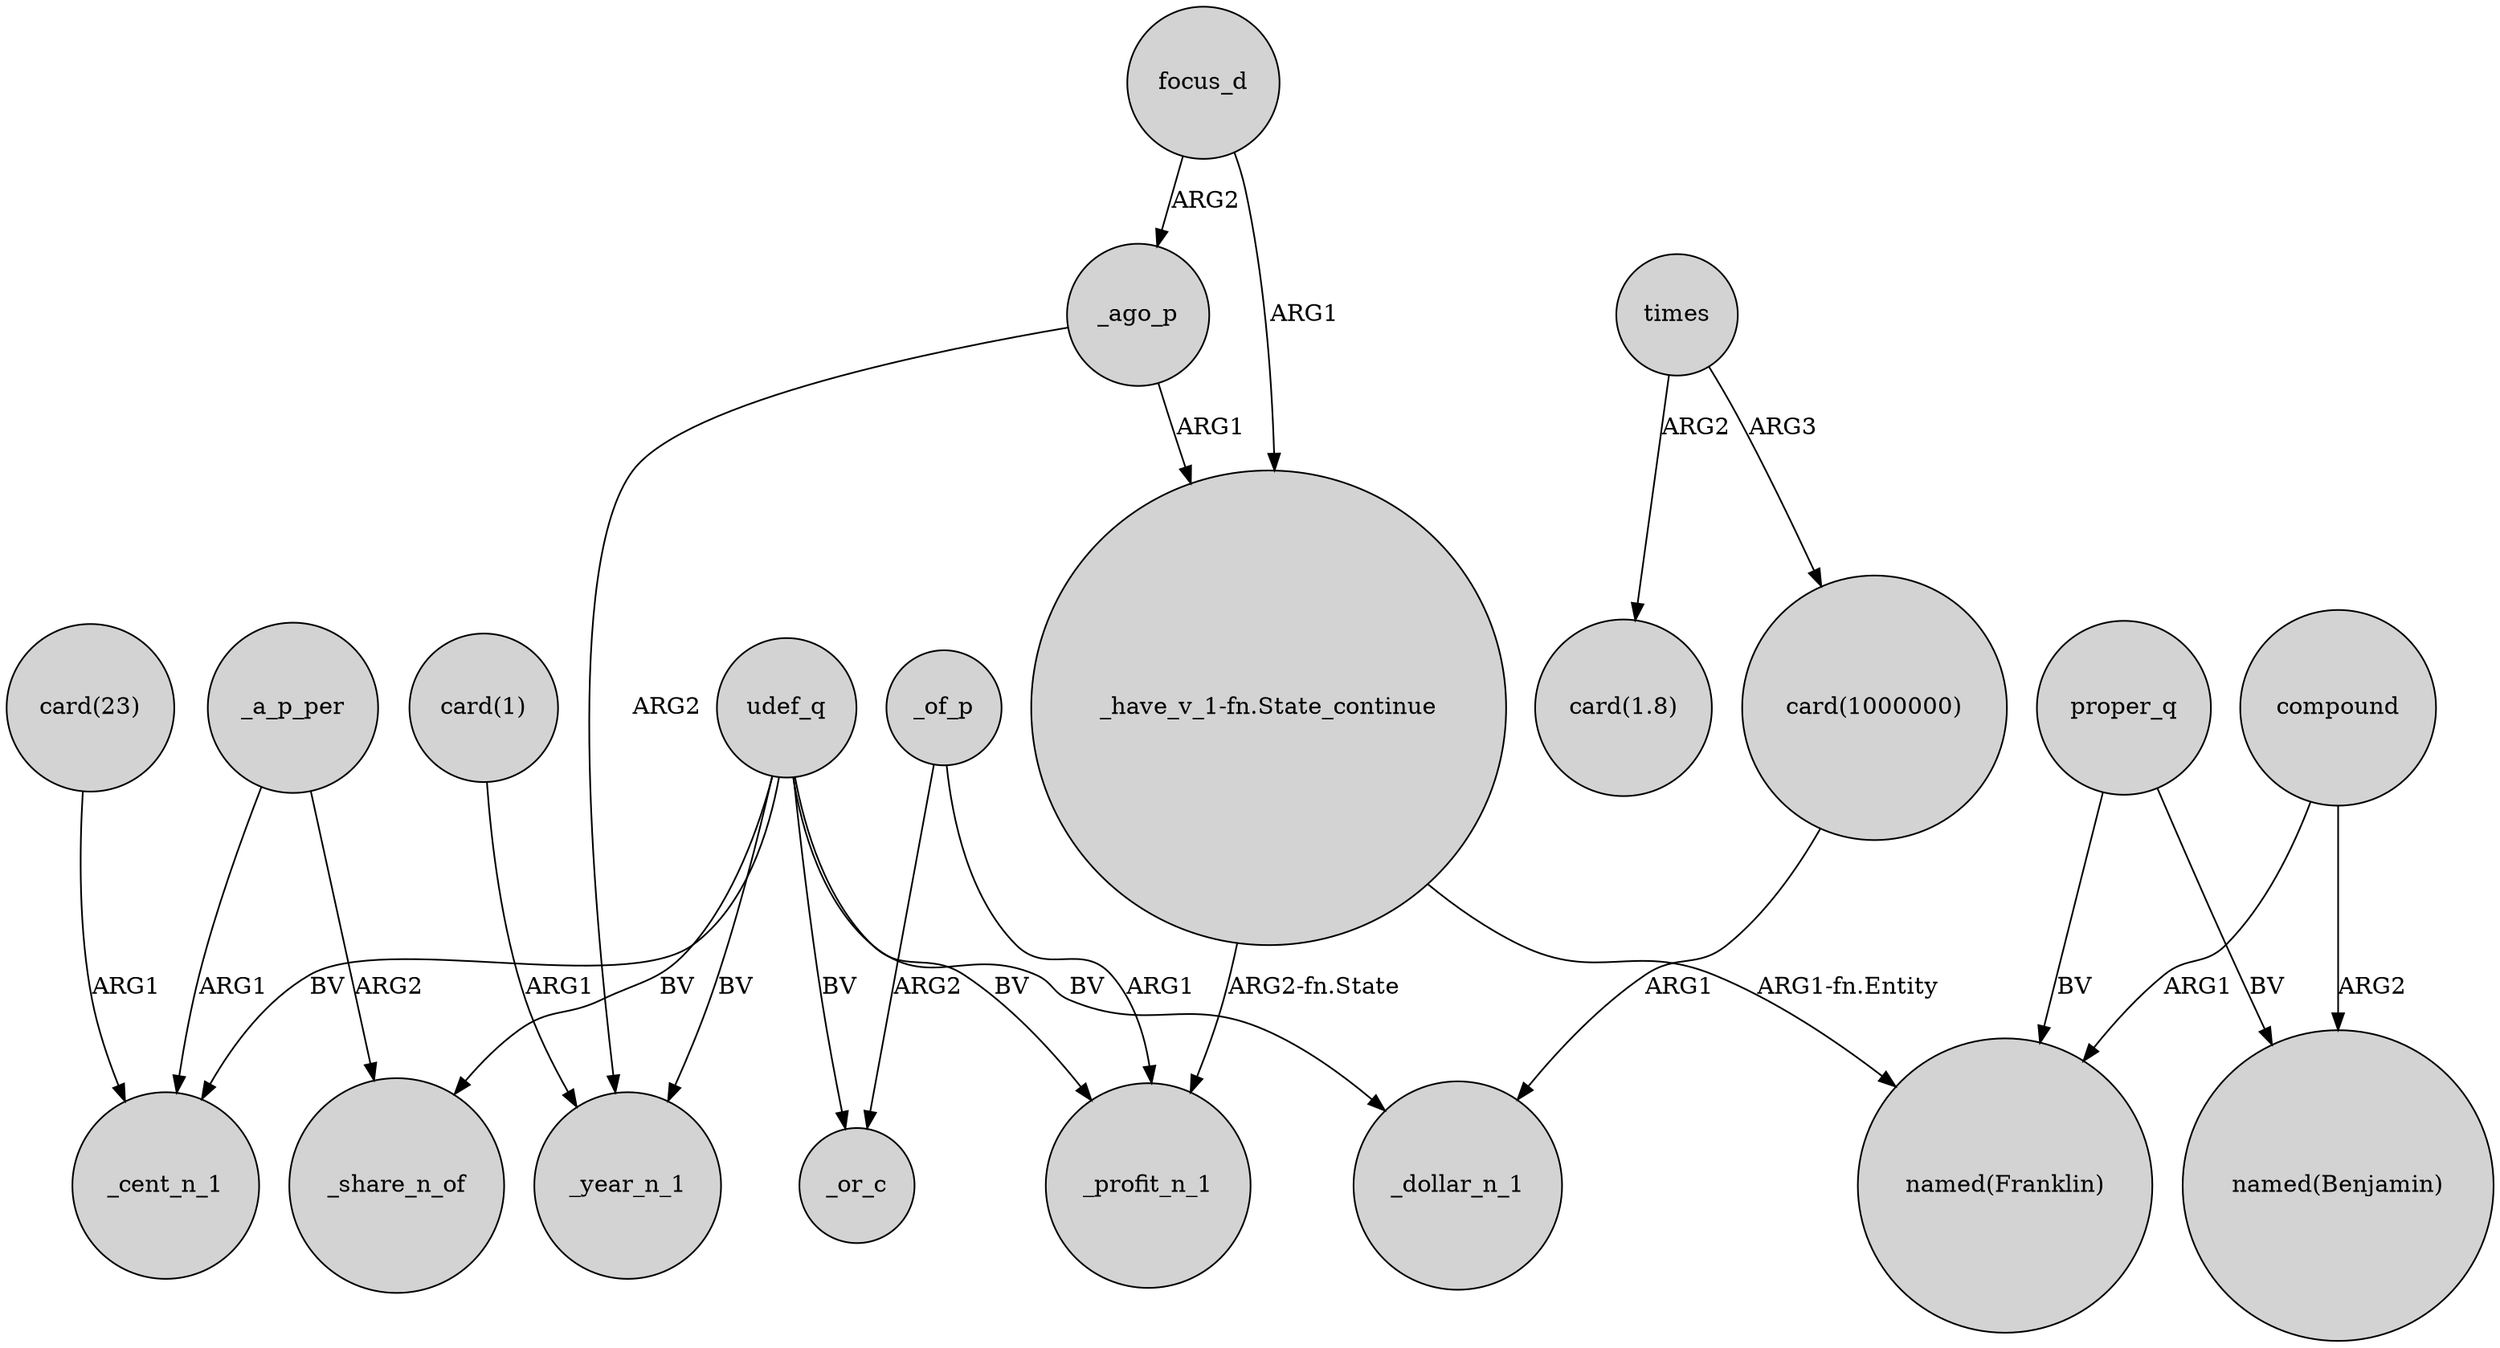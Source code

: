 digraph {
	node [shape=circle style=filled]
	_a_p_per -> _cent_n_1 [label=ARG1]
	"card(1)" -> _year_n_1 [label=ARG1]
	_ago_p -> "_have_v_1-fn.State_continue" [label=ARG1]
	focus_d -> _ago_p [label=ARG2]
	times -> "card(1000000)" [label=ARG3]
	udef_q -> _profit_n_1 [label=BV]
	udef_q -> _cent_n_1 [label=BV]
	udef_q -> _or_c [label=BV]
	"_have_v_1-fn.State_continue" -> _profit_n_1 [label="ARG2-fn.State"]
	_a_p_per -> _share_n_of [label=ARG2]
	compound -> "named(Franklin)" [label=ARG1]
	_of_p -> _profit_n_1 [label=ARG1]
	udef_q -> _share_n_of [label=BV]
	udef_q -> _dollar_n_1 [label=BV]
	"card(1000000)" -> _dollar_n_1 [label=ARG1]
	"_have_v_1-fn.State_continue" -> "named(Franklin)" [label="ARG1-fn.Entity"]
	times -> "card(1.8)" [label=ARG2]
	_ago_p -> _year_n_1 [label=ARG2]
	proper_q -> "named(Benjamin)" [label=BV]
	udef_q -> _year_n_1 [label=BV]
	_of_p -> _or_c [label=ARG2]
	proper_q -> "named(Franklin)" [label=BV]
	compound -> "named(Benjamin)" [label=ARG2]
	"card(23)" -> _cent_n_1 [label=ARG1]
	focus_d -> "_have_v_1-fn.State_continue" [label=ARG1]
}
